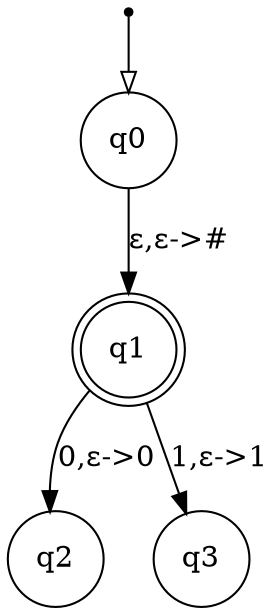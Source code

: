 digraph {
  node [shape=point]; __start;
  node [shape = circle]; q0;
  node [shape = doublecircle]; q1;
  node [shape = circle]; q2;
  node [shape = circle]; q3;

  __start -> q0 [arrowhead = empty];
  q0 -> q1 [label = "ε,ε->#"];
  q1 -> q2 [label = "0,ε->0"];
  q1 -> q3 [label = "1,ε->1"];
}